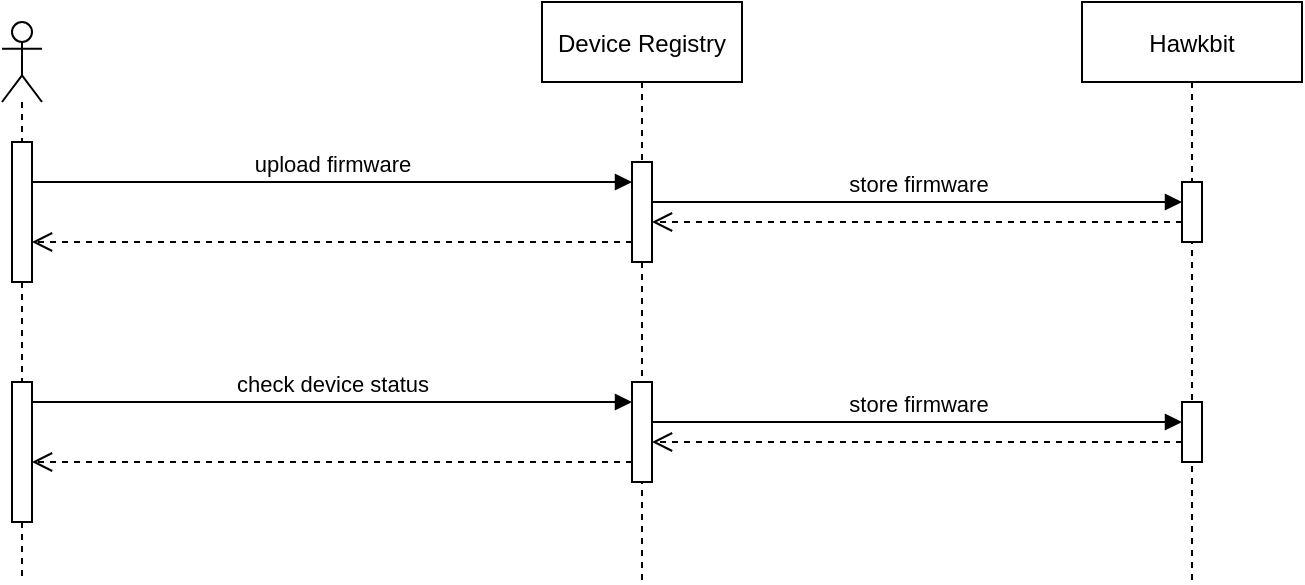 <mxfile version="14.0.0"><diagram id="kgpKYQtTHZ0yAKxKKP6v" name="Page-1"><mxGraphModel dx="1074" dy="2136" grid="1" gridSize="10" guides="1" tooltips="1" connect="1" arrows="1" fold="1" page="1" pageScale="1" pageWidth="850" pageHeight="1100" math="0" shadow="0"><root><mxCell id="0"/><mxCell id="1" parent="0"/><mxCell id="3nuBFxr9cyL0pnOWT2aG-1" value="Device Registry" style="shape=umlLifeline;perimeter=lifelinePerimeter;container=1;collapsible=0;recursiveResize=0;rounded=0;shadow=0;strokeWidth=1;" parent="1" vertex="1"><mxGeometry x="290" y="70" width="100" height="290" as="geometry"/></mxCell><mxCell id="86jMb17RRieD_mEQWRdi-2" value="" style="html=1;points=[];perimeter=orthogonalPerimeter;" vertex="1" parent="3nuBFxr9cyL0pnOWT2aG-1"><mxGeometry x="45" y="80" width="10" height="50" as="geometry"/></mxCell><mxCell id="86jMb17RRieD_mEQWRdi-12" value="" style="html=1;points=[];perimeter=orthogonalPerimeter;" vertex="1" parent="3nuBFxr9cyL0pnOWT2aG-1"><mxGeometry x="45" y="190" width="10" height="50" as="geometry"/></mxCell><mxCell id="iO52fWB-Oye6Vpp2_O2W-31" value="Hawkbit" style="shape=umlLifeline;perimeter=lifelinePerimeter;container=1;collapsible=0;recursiveResize=0;rounded=0;shadow=0;strokeWidth=1;" parent="1" vertex="1"><mxGeometry x="560" y="70" width="110" height="290" as="geometry"/></mxCell><mxCell id="86jMb17RRieD_mEQWRdi-3" value="" style="html=1;points=[];perimeter=orthogonalPerimeter;" vertex="1" parent="iO52fWB-Oye6Vpp2_O2W-31"><mxGeometry x="50" y="90" width="10" height="30" as="geometry"/></mxCell><mxCell id="86jMb17RRieD_mEQWRdi-17" value="" style="html=1;points=[];perimeter=orthogonalPerimeter;" vertex="1" parent="iO52fWB-Oye6Vpp2_O2W-31"><mxGeometry x="50" y="200" width="10" height="30" as="geometry"/></mxCell><mxCell id="86jMb17RRieD_mEQWRdi-18" value="store firmware" style="html=1;verticalAlign=bottom;endArrow=block;" edge="1" parent="iO52fWB-Oye6Vpp2_O2W-31" target="86jMb17RRieD_mEQWRdi-17"><mxGeometry width="80" relative="1" as="geometry"><mxPoint x="-215" y="210" as="sourcePoint"/><mxPoint x="-130" y="210" as="targetPoint"/><Array as="points"><mxPoint x="-10" y="210"/></Array></mxGeometry></mxCell><mxCell id="86jMb17RRieD_mEQWRdi-19" value="" style="html=1;verticalAlign=bottom;endArrow=open;dashed=1;endSize=8;" edge="1" parent="iO52fWB-Oye6Vpp2_O2W-31" source="86jMb17RRieD_mEQWRdi-17"><mxGeometry x="-0.019" y="30" relative="1" as="geometry"><mxPoint y="230" as="sourcePoint"/><mxPoint x="-215" y="220" as="targetPoint"/><Array as="points"><mxPoint x="-70" y="220"/></Array><mxPoint as="offset"/></mxGeometry></mxCell><mxCell id="86jMb17RRieD_mEQWRdi-5" value="store firmware" style="html=1;verticalAlign=bottom;endArrow=block;" edge="1" parent="1" source="86jMb17RRieD_mEQWRdi-2" target="86jMb17RRieD_mEQWRdi-3"><mxGeometry width="80" relative="1" as="geometry"><mxPoint x="350" y="170" as="sourcePoint"/><mxPoint x="430" y="170" as="targetPoint"/><Array as="points"><mxPoint x="550" y="170"/></Array></mxGeometry></mxCell><mxCell id="86jMb17RRieD_mEQWRdi-6" value="" style="html=1;verticalAlign=bottom;endArrow=open;dashed=1;endSize=8;" edge="1" parent="1" source="86jMb17RRieD_mEQWRdi-3" target="86jMb17RRieD_mEQWRdi-2"><mxGeometry x="-0.019" y="30" relative="1" as="geometry"><mxPoint x="560" y="190" as="sourcePoint"/><mxPoint x="480" y="190" as="targetPoint"/><Array as="points"><mxPoint x="490" y="180"/></Array><mxPoint as="offset"/></mxGeometry></mxCell><mxCell id="86jMb17RRieD_mEQWRdi-7" value="" style="shape=umlLifeline;participant=umlActor;perimeter=lifelinePerimeter;whiteSpace=wrap;html=1;container=1;collapsible=0;recursiveResize=0;verticalAlign=top;spacingTop=36;outlineConnect=0;" vertex="1" parent="1"><mxGeometry x="20" y="80" width="20" height="280" as="geometry"/></mxCell><mxCell id="86jMb17RRieD_mEQWRdi-8" value="" style="html=1;points=[];perimeter=orthogonalPerimeter;" vertex="1" parent="86jMb17RRieD_mEQWRdi-7"><mxGeometry x="5" y="60" width="10" height="70" as="geometry"/></mxCell><mxCell id="86jMb17RRieD_mEQWRdi-11" value="" style="html=1;points=[];perimeter=orthogonalPerimeter;" vertex="1" parent="86jMb17RRieD_mEQWRdi-7"><mxGeometry x="5" y="180" width="10" height="70" as="geometry"/></mxCell><mxCell id="86jMb17RRieD_mEQWRdi-9" value="upload firmware" style="html=1;verticalAlign=bottom;endArrow=block;" edge="1" parent="1" source="86jMb17RRieD_mEQWRdi-8" target="86jMb17RRieD_mEQWRdi-2"><mxGeometry width="80" relative="1" as="geometry"><mxPoint x="120" y="150" as="sourcePoint"/><mxPoint x="200" y="150" as="targetPoint"/><Array as="points"><mxPoint x="270" y="160"/></Array></mxGeometry></mxCell><mxCell id="86jMb17RRieD_mEQWRdi-10" value="" style="html=1;verticalAlign=bottom;endArrow=open;dashed=1;endSize=8;" edge="1" parent="1" source="86jMb17RRieD_mEQWRdi-2" target="86jMb17RRieD_mEQWRdi-8"><mxGeometry x="-0.019" y="30" relative="1" as="geometry"><mxPoint x="325" y="200" as="sourcePoint"/><mxPoint x="60" y="220" as="targetPoint"/><Array as="points"><mxPoint x="160" y="190"/></Array><mxPoint as="offset"/></mxGeometry></mxCell><mxCell id="86jMb17RRieD_mEQWRdi-14" value="check device status" style="html=1;verticalAlign=bottom;endArrow=block;" edge="1" parent="1" source="86jMb17RRieD_mEQWRdi-11" target="86jMb17RRieD_mEQWRdi-12"><mxGeometry width="80" relative="1" as="geometry"><mxPoint x="60" y="280" as="sourcePoint"/><mxPoint x="340" y="270" as="targetPoint"/><Array as="points"><mxPoint x="275" y="270"/></Array></mxGeometry></mxCell><mxCell id="86jMb17RRieD_mEQWRdi-20" value="" style="html=1;verticalAlign=bottom;endArrow=open;dashed=1;endSize=8;" edge="1" parent="1" source="86jMb17RRieD_mEQWRdi-12" target="86jMb17RRieD_mEQWRdi-11"><mxGeometry x="-0.019" y="30" relative="1" as="geometry"><mxPoint x="330" y="310" as="sourcePoint"/><mxPoint x="30" y="310" as="targetPoint"/><Array as="points"><mxPoint x="190" y="300"/><mxPoint x="130" y="300"/></Array><mxPoint as="offset"/></mxGeometry></mxCell></root></mxGraphModel></diagram></mxfile>